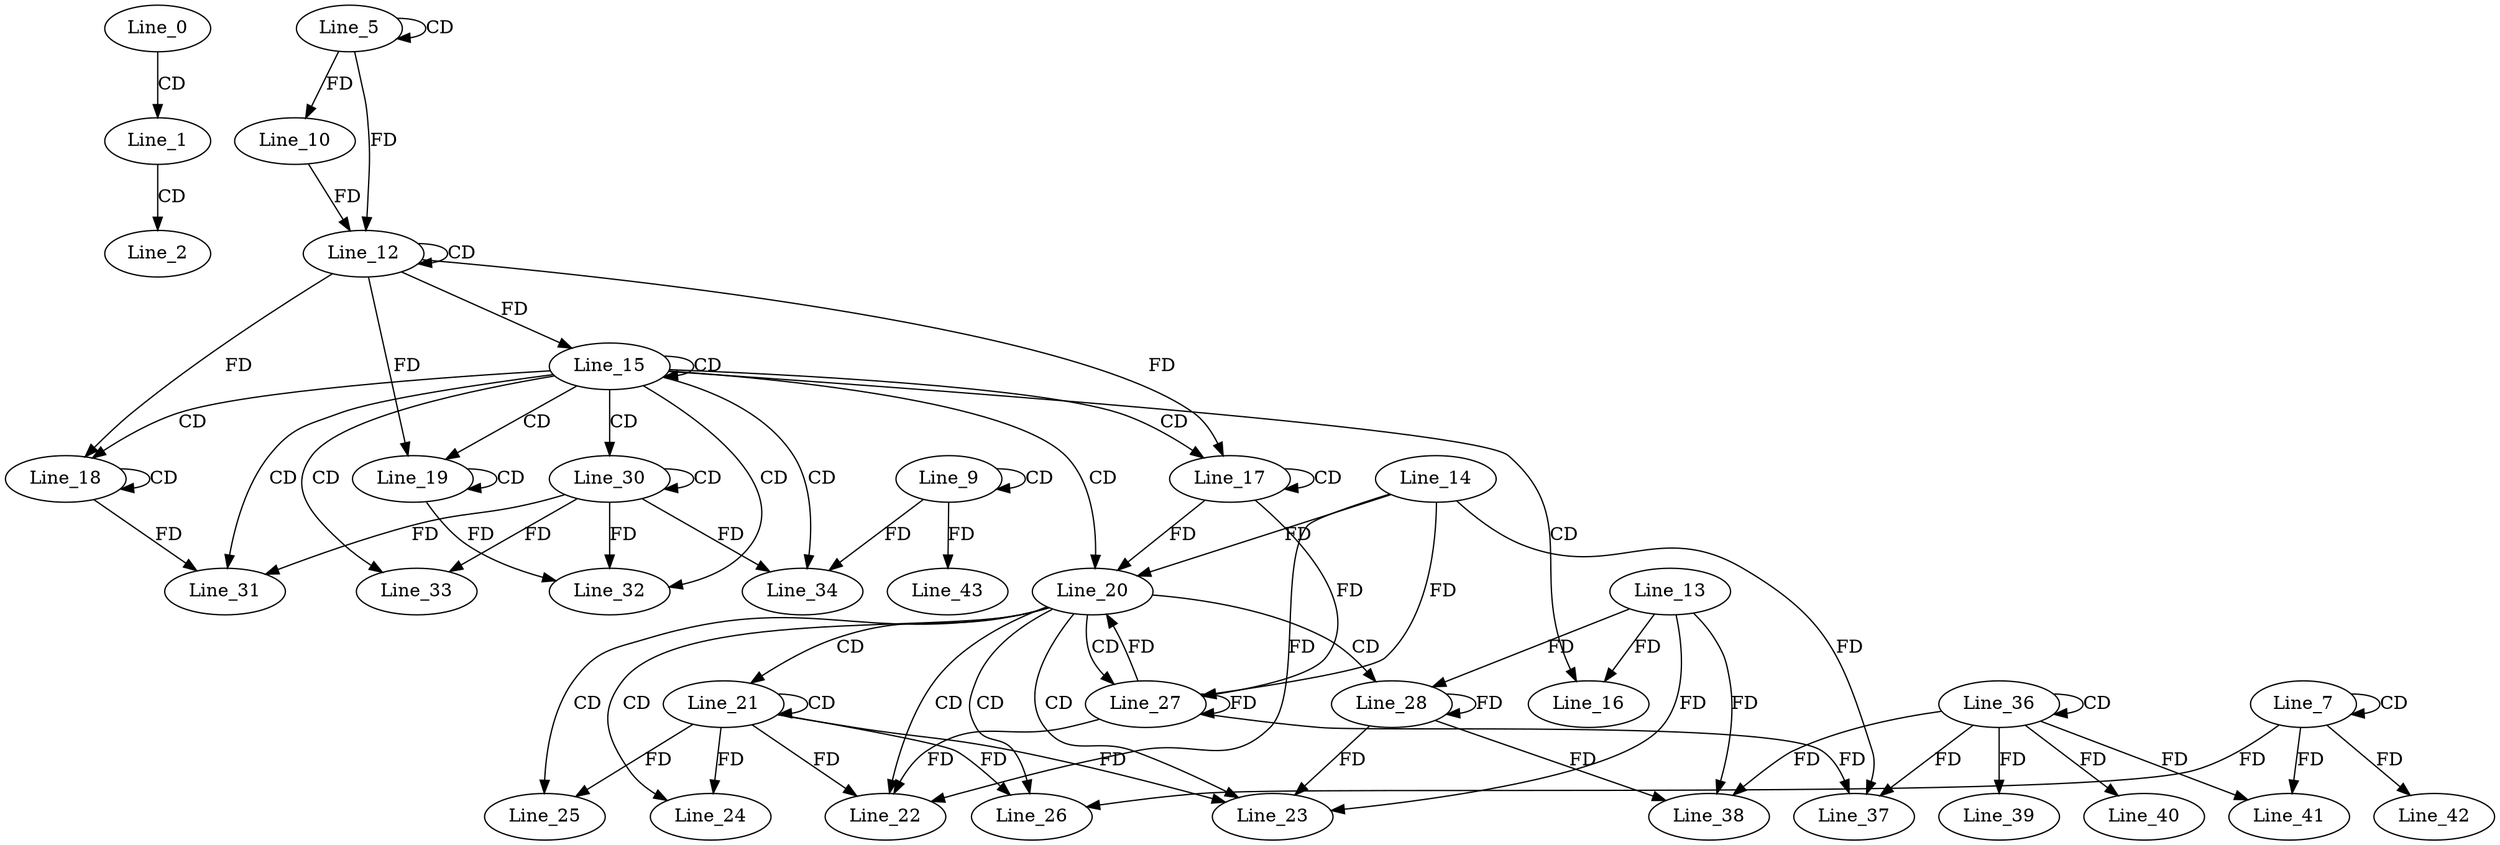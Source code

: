 digraph G {
  Line_0;
  Line_1;
  Line_2;
  Line_5;
  Line_5;
  Line_7;
  Line_7;
  Line_9;
  Line_9;
  Line_10;
  Line_12;
  Line_12;
  Line_10;
  Line_15;
  Line_15;
  Line_16;
  Line_13;
  Line_17;
  Line_17;
  Line_18;
  Line_18;
  Line_19;
  Line_19;
  Line_20;
  Line_14;
  Line_21;
  Line_21;
  Line_22;
  Line_23;
  Line_24;
  Line_25;
  Line_26;
  Line_27;
  Line_28;
  Line_30;
  Line_30;
  Line_31;
  Line_32;
  Line_33;
  Line_34;
  Line_36;
  Line_36;
  Line_37;
  Line_38;
  Line_39;
  Line_40;
  Line_41;
  Line_42;
  Line_43;
  Line_0 -> Line_1 [ label="CD" ];
  Line_1 -> Line_2 [ label="CD" ];
  Line_5 -> Line_5 [ label="CD" ];
  Line_7 -> Line_7 [ label="CD" ];
  Line_9 -> Line_9 [ label="CD" ];
  Line_5 -> Line_10 [ label="FD" ];
  Line_12 -> Line_12 [ label="CD" ];
  Line_5 -> Line_12 [ label="FD" ];
  Line_10 -> Line_12 [ label="FD" ];
  Line_15 -> Line_15 [ label="CD" ];
  Line_12 -> Line_15 [ label="FD" ];
  Line_15 -> Line_16 [ label="CD" ];
  Line_13 -> Line_16 [ label="FD" ];
  Line_15 -> Line_17 [ label="CD" ];
  Line_17 -> Line_17 [ label="CD" ];
  Line_12 -> Line_17 [ label="FD" ];
  Line_15 -> Line_18 [ label="CD" ];
  Line_18 -> Line_18 [ label="CD" ];
  Line_12 -> Line_18 [ label="FD" ];
  Line_15 -> Line_19 [ label="CD" ];
  Line_19 -> Line_19 [ label="CD" ];
  Line_12 -> Line_19 [ label="FD" ];
  Line_15 -> Line_20 [ label="CD" ];
  Line_17 -> Line_20 [ label="FD" ];
  Line_14 -> Line_20 [ label="FD" ];
  Line_20 -> Line_21 [ label="CD" ];
  Line_21 -> Line_21 [ label="CD" ];
  Line_20 -> Line_22 [ label="CD" ];
  Line_21 -> Line_22 [ label="FD" ];
  Line_14 -> Line_22 [ label="FD" ];
  Line_20 -> Line_23 [ label="CD" ];
  Line_21 -> Line_23 [ label="FD" ];
  Line_13 -> Line_23 [ label="FD" ];
  Line_20 -> Line_24 [ label="CD" ];
  Line_21 -> Line_24 [ label="FD" ];
  Line_20 -> Line_25 [ label="CD" ];
  Line_21 -> Line_25 [ label="FD" ];
  Line_20 -> Line_26 [ label="CD" ];
  Line_7 -> Line_26 [ label="FD" ];
  Line_21 -> Line_26 [ label="FD" ];
  Line_20 -> Line_27 [ label="CD" ];
  Line_27 -> Line_27 [ label="FD" ];
  Line_14 -> Line_27 [ label="FD" ];
  Line_17 -> Line_27 [ label="FD" ];
  Line_20 -> Line_28 [ label="CD" ];
  Line_28 -> Line_28 [ label="FD" ];
  Line_13 -> Line_28 [ label="FD" ];
  Line_15 -> Line_30 [ label="CD" ];
  Line_30 -> Line_30 [ label="CD" ];
  Line_15 -> Line_31 [ label="CD" ];
  Line_30 -> Line_31 [ label="FD" ];
  Line_18 -> Line_31 [ label="FD" ];
  Line_15 -> Line_32 [ label="CD" ];
  Line_30 -> Line_32 [ label="FD" ];
  Line_19 -> Line_32 [ label="FD" ];
  Line_15 -> Line_33 [ label="CD" ];
  Line_30 -> Line_33 [ label="FD" ];
  Line_15 -> Line_34 [ label="CD" ];
  Line_9 -> Line_34 [ label="FD" ];
  Line_30 -> Line_34 [ label="FD" ];
  Line_36 -> Line_36 [ label="CD" ];
  Line_36 -> Line_37 [ label="FD" ];
  Line_27 -> Line_37 [ label="FD" ];
  Line_14 -> Line_37 [ label="FD" ];
  Line_36 -> Line_38 [ label="FD" ];
  Line_28 -> Line_38 [ label="FD" ];
  Line_13 -> Line_38 [ label="FD" ];
  Line_36 -> Line_39 [ label="FD" ];
  Line_36 -> Line_40 [ label="FD" ];
  Line_7 -> Line_41 [ label="FD" ];
  Line_36 -> Line_41 [ label="FD" ];
  Line_7 -> Line_42 [ label="FD" ];
  Line_9 -> Line_43 [ label="FD" ];
  Line_27 -> Line_20 [ label="FD" ];
  Line_27 -> Line_22 [ label="FD" ];
  Line_28 -> Line_23 [ label="FD" ];
}
